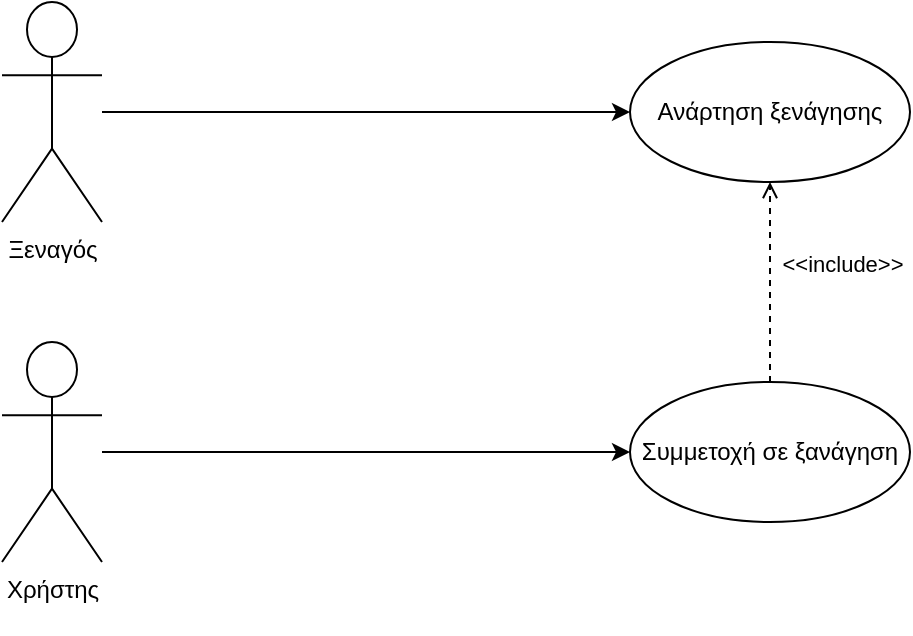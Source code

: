 <mxfile version="21.0.8" type="device"><diagram name="Page-1" id="EQs-WAKv_E-PmLXtMykz"><mxGraphModel dx="1050" dy="538" grid="1" gridSize="10" guides="1" tooltips="1" connect="1" arrows="1" fold="1" page="1" pageScale="1" pageWidth="827" pageHeight="1169" math="0" shadow="0"><root><mxCell id="0"/><mxCell id="1" parent="0"/><mxCell id="m7m6PQtk2kf-SKhBJiv6-4" style="edgeStyle=orthogonalEdgeStyle;rounded=0;orthogonalLoop=1;jettySize=auto;html=1;" edge="1" parent="1" source="m7m6PQtk2kf-SKhBJiv6-1" target="m7m6PQtk2kf-SKhBJiv6-3"><mxGeometry relative="1" as="geometry"/></mxCell><mxCell id="m7m6PQtk2kf-SKhBJiv6-1" value="Ξεναγός" style="shape=umlActor;html=1;verticalLabelPosition=bottom;verticalAlign=top;align=center;" vertex="1" parent="1"><mxGeometry x="100" y="80" width="50" height="110" as="geometry"/></mxCell><mxCell id="m7m6PQtk2kf-SKhBJiv6-6" style="edgeStyle=orthogonalEdgeStyle;rounded=0;orthogonalLoop=1;jettySize=auto;html=1;" edge="1" parent="1" source="m7m6PQtk2kf-SKhBJiv6-2" target="m7m6PQtk2kf-SKhBJiv6-5"><mxGeometry relative="1" as="geometry"/></mxCell><mxCell id="m7m6PQtk2kf-SKhBJiv6-2" value="&lt;div&gt;Χρήστης&lt;/div&gt;&lt;div&gt;&lt;br&gt;&lt;/div&gt;" style="shape=umlActor;html=1;verticalLabelPosition=bottom;verticalAlign=top;align=center;" vertex="1" parent="1"><mxGeometry x="100" y="250" width="50" height="110" as="geometry"/></mxCell><mxCell id="m7m6PQtk2kf-SKhBJiv6-3" value="Ανάρτηση ξενάγησης" style="ellipse;whiteSpace=wrap;html=1;" vertex="1" parent="1"><mxGeometry x="414" y="100" width="140" height="70" as="geometry"/></mxCell><mxCell id="m7m6PQtk2kf-SKhBJiv6-5" value="Συμμετοχή σε ξανάγηση" style="ellipse;whiteSpace=wrap;html=1;" vertex="1" parent="1"><mxGeometry x="414" y="270" width="140" height="70" as="geometry"/></mxCell><mxCell id="m7m6PQtk2kf-SKhBJiv6-7" value="&amp;lt;&amp;lt;include&amp;gt;&amp;gt;" style="edgeStyle=none;html=1;endArrow=open;verticalAlign=bottom;dashed=1;labelBackgroundColor=none;rounded=0;exitX=0.5;exitY=0;exitDx=0;exitDy=0;entryX=0.5;entryY=1;entryDx=0;entryDy=0;" edge="1" parent="1" source="m7m6PQtk2kf-SKhBJiv6-5" target="m7m6PQtk2kf-SKhBJiv6-3"><mxGeometry y="-36" width="160" relative="1" as="geometry"><mxPoint x="440" y="220" as="sourcePoint"/><mxPoint x="600" y="220" as="targetPoint"/><mxPoint as="offset"/></mxGeometry></mxCell></root></mxGraphModel></diagram></mxfile>